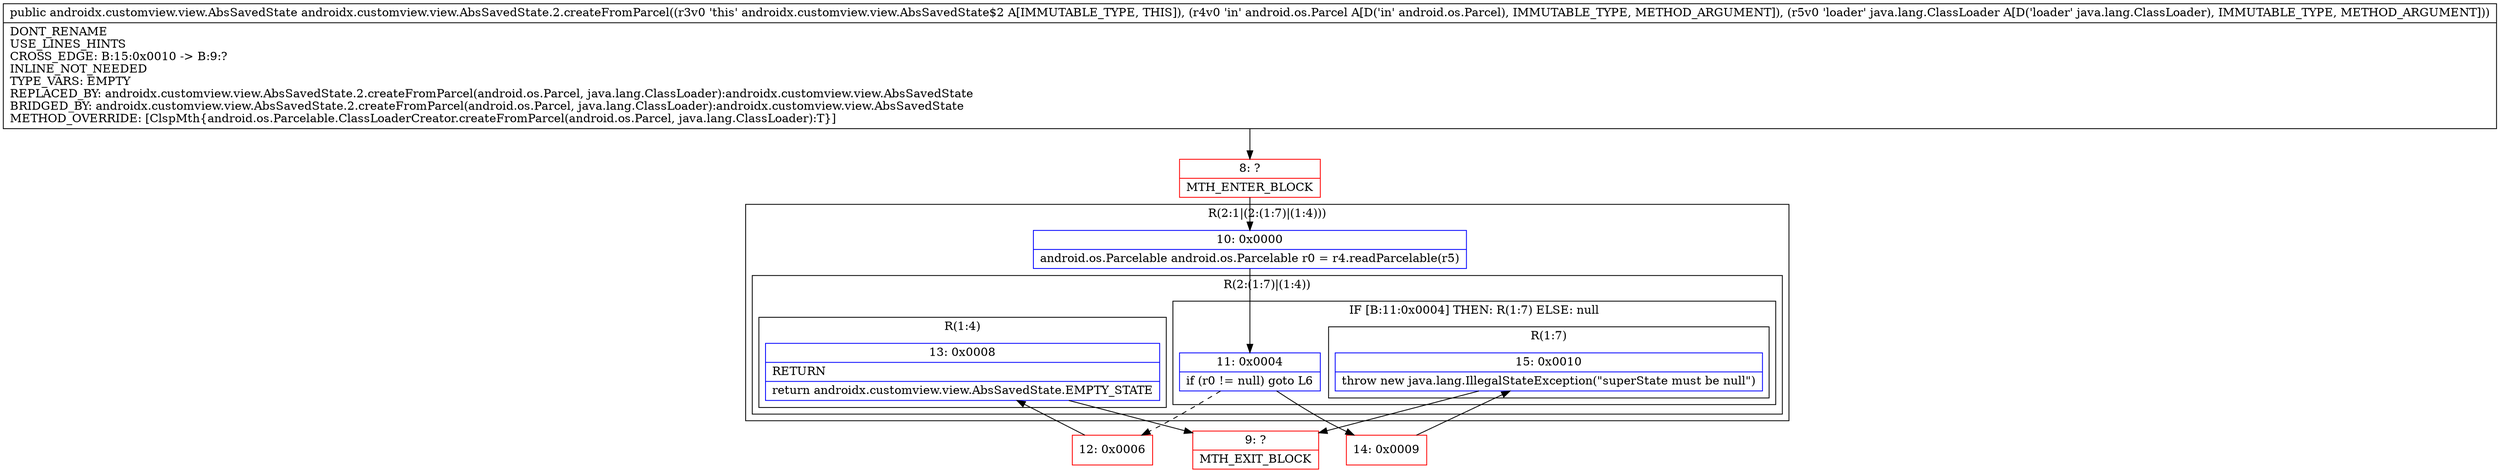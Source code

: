 digraph "CFG forandroidx.customview.view.AbsSavedState.2.createFromParcel(Landroid\/os\/Parcel;Ljava\/lang\/ClassLoader;)Landroidx\/customview\/view\/AbsSavedState;" {
subgraph cluster_Region_133175216 {
label = "R(2:1|(2:(1:7)|(1:4)))";
node [shape=record,color=blue];
Node_10 [shape=record,label="{10\:\ 0x0000|android.os.Parcelable android.os.Parcelable r0 = r4.readParcelable(r5)\l}"];
subgraph cluster_Region_575194396 {
label = "R(2:(1:7)|(1:4))";
node [shape=record,color=blue];
subgraph cluster_IfRegion_256907392 {
label = "IF [B:11:0x0004] THEN: R(1:7) ELSE: null";
node [shape=record,color=blue];
Node_11 [shape=record,label="{11\:\ 0x0004|if (r0 != null) goto L6\l}"];
subgraph cluster_Region_136862929 {
label = "R(1:7)";
node [shape=record,color=blue];
Node_15 [shape=record,label="{15\:\ 0x0010|throw new java.lang.IllegalStateException(\"superState must be null\")\l}"];
}
}
subgraph cluster_Region_752903955 {
label = "R(1:4)";
node [shape=record,color=blue];
Node_13 [shape=record,label="{13\:\ 0x0008|RETURN\l|return androidx.customview.view.AbsSavedState.EMPTY_STATE\l}"];
}
}
}
Node_8 [shape=record,color=red,label="{8\:\ ?|MTH_ENTER_BLOCK\l}"];
Node_12 [shape=record,color=red,label="{12\:\ 0x0006}"];
Node_9 [shape=record,color=red,label="{9\:\ ?|MTH_EXIT_BLOCK\l}"];
Node_14 [shape=record,color=red,label="{14\:\ 0x0009}"];
MethodNode[shape=record,label="{public androidx.customview.view.AbsSavedState androidx.customview.view.AbsSavedState.2.createFromParcel((r3v0 'this' androidx.customview.view.AbsSavedState$2 A[IMMUTABLE_TYPE, THIS]), (r4v0 'in' android.os.Parcel A[D('in' android.os.Parcel), IMMUTABLE_TYPE, METHOD_ARGUMENT]), (r5v0 'loader' java.lang.ClassLoader A[D('loader' java.lang.ClassLoader), IMMUTABLE_TYPE, METHOD_ARGUMENT]))  | DONT_RENAME\lUSE_LINES_HINTS\lCROSS_EDGE: B:15:0x0010 \-\> B:9:?\lINLINE_NOT_NEEDED\lTYPE_VARS: EMPTY\lREPLACED_BY: androidx.customview.view.AbsSavedState.2.createFromParcel(android.os.Parcel, java.lang.ClassLoader):androidx.customview.view.AbsSavedState\lBRIDGED_BY: androidx.customview.view.AbsSavedState.2.createFromParcel(android.os.Parcel, java.lang.ClassLoader):androidx.customview.view.AbsSavedState\lMETHOD_OVERRIDE: [ClspMth\{android.os.Parcelable.ClassLoaderCreator.createFromParcel(android.os.Parcel, java.lang.ClassLoader):T\}]\l}"];
MethodNode -> Node_8;Node_10 -> Node_11;
Node_11 -> Node_12[style=dashed];
Node_11 -> Node_14;
Node_15 -> Node_9;
Node_13 -> Node_9;
Node_8 -> Node_10;
Node_12 -> Node_13;
Node_14 -> Node_15;
}


